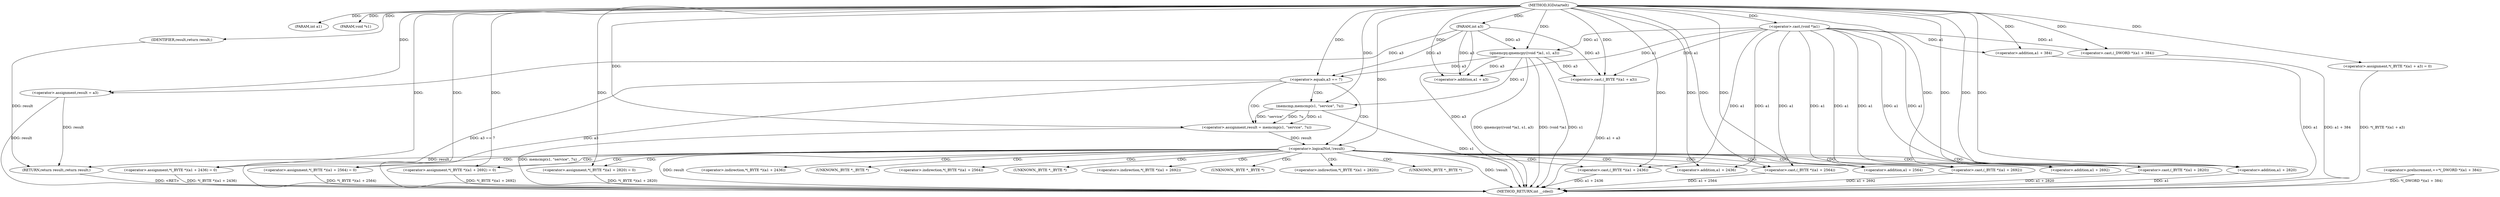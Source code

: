 digraph IGDstartelt {  
"1000102" [label = "(METHOD,IGDstartelt)" ]
"1000181" [label = "(METHOD_RETURN,int __cdecl)" ]
"1000103" [label = "(PARAM,int a1)" ]
"1000104" [label = "(PARAM,void *s1)" ]
"1000105" [label = "(PARAM,int a3)" ]
"1000108" [label = "(<operator>.assignment,result = a3)" ]
"1000111" [label = "(qmemcpy,qmemcpy((void *)a1, s1, a3))" ]
"1000112" [label = "(<operator>.cast,(void *)a1)" ]
"1000117" [label = "(<operator>.assignment,*(_BYTE *)(a1 + a3) = 0)" ]
"1000119" [label = "(<operator>.cast,(_BYTE *)(a1 + a3))" ]
"1000121" [label = "(<operator>.addition,a1 + a3)" ]
"1000125" [label = "(<operator>.preIncrement,++*(_DWORD *)(a1 + 384))" ]
"1000127" [label = "(<operator>.cast,(_DWORD *)(a1 + 384))" ]
"1000129" [label = "(<operator>.addition,a1 + 384)" ]
"1000133" [label = "(<operator>.equals,a3 == 7)" ]
"1000137" [label = "(<operator>.assignment,result = memcmp(s1, \"service\", 7u))" ]
"1000139" [label = "(memcmp,memcmp(s1, \"service\", 7u))" ]
"1000144" [label = "(<operator>.logicalNot,!result)" ]
"1000147" [label = "(<operator>.assignment,*(_BYTE *)(a1 + 2436) = 0)" ]
"1000149" [label = "(<operator>.cast,(_BYTE *)(a1 + 2436))" ]
"1000151" [label = "(<operator>.addition,a1 + 2436)" ]
"1000155" [label = "(<operator>.assignment,*(_BYTE *)(a1 + 2564) = 0)" ]
"1000157" [label = "(<operator>.cast,(_BYTE *)(a1 + 2564))" ]
"1000159" [label = "(<operator>.addition,a1 + 2564)" ]
"1000163" [label = "(<operator>.assignment,*(_BYTE *)(a1 + 2692) = 0)" ]
"1000165" [label = "(<operator>.cast,(_BYTE *)(a1 + 2692))" ]
"1000167" [label = "(<operator>.addition,a1 + 2692)" ]
"1000171" [label = "(<operator>.assignment,*(_BYTE *)(a1 + 2820) = 0)" ]
"1000173" [label = "(<operator>.cast,(_BYTE *)(a1 + 2820))" ]
"1000175" [label = "(<operator>.addition,a1 + 2820)" ]
"1000179" [label = "(RETURN,return result;,return result;)" ]
"1000180" [label = "(IDENTIFIER,result,return result;)" ]
"1000148" [label = "(<operator>.indirection,*(_BYTE *)(a1 + 2436))" ]
"1000150" [label = "(UNKNOWN,_BYTE *,_BYTE *)" ]
"1000156" [label = "(<operator>.indirection,*(_BYTE *)(a1 + 2564))" ]
"1000158" [label = "(UNKNOWN,_BYTE *,_BYTE *)" ]
"1000164" [label = "(<operator>.indirection,*(_BYTE *)(a1 + 2692))" ]
"1000166" [label = "(UNKNOWN,_BYTE *,_BYTE *)" ]
"1000172" [label = "(<operator>.indirection,*(_BYTE *)(a1 + 2820))" ]
"1000174" [label = "(UNKNOWN,_BYTE *,_BYTE *)" ]
  "1000179" -> "1000181"  [ label = "DDG: <RET>"] 
  "1000144" -> "1000181"  [ label = "DDG: !result"] 
  "1000108" -> "1000181"  [ label = "DDG: result"] 
  "1000119" -> "1000181"  [ label = "DDG: a1 + a3"] 
  "1000133" -> "1000181"  [ label = "DDG: a3 == 7"] 
  "1000111" -> "1000181"  [ label = "DDG: s1"] 
  "1000157" -> "1000181"  [ label = "DDG: a1 + 2564"] 
  "1000155" -> "1000181"  [ label = "DDG: *(_BYTE *)(a1 + 2564)"] 
  "1000175" -> "1000181"  [ label = "DDG: a1"] 
  "1000111" -> "1000181"  [ label = "DDG: qmemcpy((void *)a1, s1, a3)"] 
  "1000163" -> "1000181"  [ label = "DDG: *(_BYTE *)(a1 + 2692)"] 
  "1000165" -> "1000181"  [ label = "DDG: a1 + 2692"] 
  "1000137" -> "1000181"  [ label = "DDG: memcmp(s1, \"service\", 7u)"] 
  "1000117" -> "1000181"  [ label = "DDG: *(_BYTE *)(a1 + a3)"] 
  "1000105" -> "1000181"  [ label = "DDG: a3"] 
  "1000129" -> "1000181"  [ label = "DDG: a1"] 
  "1000133" -> "1000181"  [ label = "DDG: a3"] 
  "1000147" -> "1000181"  [ label = "DDG: *(_BYTE *)(a1 + 2436)"] 
  "1000125" -> "1000181"  [ label = "DDG: *(_DWORD *)(a1 + 384)"] 
  "1000139" -> "1000181"  [ label = "DDG: s1"] 
  "1000144" -> "1000181"  [ label = "DDG: result"] 
  "1000127" -> "1000181"  [ label = "DDG: a1 + 384"] 
  "1000111" -> "1000181"  [ label = "DDG: (void *)a1"] 
  "1000173" -> "1000181"  [ label = "DDG: a1 + 2820"] 
  "1000171" -> "1000181"  [ label = "DDG: *(_BYTE *)(a1 + 2820)"] 
  "1000149" -> "1000181"  [ label = "DDG: a1 + 2436"] 
  "1000102" -> "1000103"  [ label = "DDG: "] 
  "1000102" -> "1000104"  [ label = "DDG: "] 
  "1000102" -> "1000105"  [ label = "DDG: "] 
  "1000105" -> "1000108"  [ label = "DDG: a3"] 
  "1000102" -> "1000108"  [ label = "DDG: "] 
  "1000112" -> "1000111"  [ label = "DDG: a1"] 
  "1000102" -> "1000112"  [ label = "DDG: "] 
  "1000102" -> "1000111"  [ label = "DDG: "] 
  "1000105" -> "1000111"  [ label = "DDG: a3"] 
  "1000102" -> "1000117"  [ label = "DDG: "] 
  "1000112" -> "1000119"  [ label = "DDG: a1"] 
  "1000102" -> "1000119"  [ label = "DDG: "] 
  "1000111" -> "1000119"  [ label = "DDG: a3"] 
  "1000105" -> "1000119"  [ label = "DDG: a3"] 
  "1000112" -> "1000121"  [ label = "DDG: a1"] 
  "1000102" -> "1000121"  [ label = "DDG: "] 
  "1000111" -> "1000121"  [ label = "DDG: a3"] 
  "1000105" -> "1000121"  [ label = "DDG: a3"] 
  "1000102" -> "1000127"  [ label = "DDG: "] 
  "1000112" -> "1000127"  [ label = "DDG: a1"] 
  "1000102" -> "1000129"  [ label = "DDG: "] 
  "1000112" -> "1000129"  [ label = "DDG: a1"] 
  "1000105" -> "1000133"  [ label = "DDG: a3"] 
  "1000102" -> "1000133"  [ label = "DDG: "] 
  "1000111" -> "1000133"  [ label = "DDG: a3"] 
  "1000139" -> "1000137"  [ label = "DDG: s1"] 
  "1000139" -> "1000137"  [ label = "DDG: \"service\""] 
  "1000139" -> "1000137"  [ label = "DDG: 7u"] 
  "1000102" -> "1000137"  [ label = "DDG: "] 
  "1000111" -> "1000139"  [ label = "DDG: s1"] 
  "1000102" -> "1000139"  [ label = "DDG: "] 
  "1000137" -> "1000144"  [ label = "DDG: result"] 
  "1000102" -> "1000144"  [ label = "DDG: "] 
  "1000102" -> "1000147"  [ label = "DDG: "] 
  "1000102" -> "1000149"  [ label = "DDG: "] 
  "1000112" -> "1000149"  [ label = "DDG: a1"] 
  "1000102" -> "1000151"  [ label = "DDG: "] 
  "1000112" -> "1000151"  [ label = "DDG: a1"] 
  "1000102" -> "1000155"  [ label = "DDG: "] 
  "1000102" -> "1000157"  [ label = "DDG: "] 
  "1000112" -> "1000157"  [ label = "DDG: a1"] 
  "1000102" -> "1000159"  [ label = "DDG: "] 
  "1000112" -> "1000159"  [ label = "DDG: a1"] 
  "1000102" -> "1000163"  [ label = "DDG: "] 
  "1000102" -> "1000165"  [ label = "DDG: "] 
  "1000112" -> "1000165"  [ label = "DDG: a1"] 
  "1000102" -> "1000167"  [ label = "DDG: "] 
  "1000112" -> "1000167"  [ label = "DDG: a1"] 
  "1000102" -> "1000171"  [ label = "DDG: "] 
  "1000102" -> "1000173"  [ label = "DDG: "] 
  "1000112" -> "1000173"  [ label = "DDG: a1"] 
  "1000102" -> "1000175"  [ label = "DDG: "] 
  "1000112" -> "1000175"  [ label = "DDG: a1"] 
  "1000180" -> "1000179"  [ label = "DDG: result"] 
  "1000108" -> "1000179"  [ label = "DDG: result"] 
  "1000144" -> "1000179"  [ label = "DDG: result"] 
  "1000102" -> "1000180"  [ label = "DDG: "] 
  "1000133" -> "1000144"  [ label = "CDG: "] 
  "1000133" -> "1000139"  [ label = "CDG: "] 
  "1000133" -> "1000137"  [ label = "CDG: "] 
  "1000144" -> "1000175"  [ label = "CDG: "] 
  "1000144" -> "1000174"  [ label = "CDG: "] 
  "1000144" -> "1000173"  [ label = "CDG: "] 
  "1000144" -> "1000172"  [ label = "CDG: "] 
  "1000144" -> "1000171"  [ label = "CDG: "] 
  "1000144" -> "1000167"  [ label = "CDG: "] 
  "1000144" -> "1000166"  [ label = "CDG: "] 
  "1000144" -> "1000165"  [ label = "CDG: "] 
  "1000144" -> "1000164"  [ label = "CDG: "] 
  "1000144" -> "1000163"  [ label = "CDG: "] 
  "1000144" -> "1000159"  [ label = "CDG: "] 
  "1000144" -> "1000158"  [ label = "CDG: "] 
  "1000144" -> "1000157"  [ label = "CDG: "] 
  "1000144" -> "1000156"  [ label = "CDG: "] 
  "1000144" -> "1000155"  [ label = "CDG: "] 
  "1000144" -> "1000151"  [ label = "CDG: "] 
  "1000144" -> "1000150"  [ label = "CDG: "] 
  "1000144" -> "1000149"  [ label = "CDG: "] 
  "1000144" -> "1000148"  [ label = "CDG: "] 
  "1000144" -> "1000147"  [ label = "CDG: "] 
}
